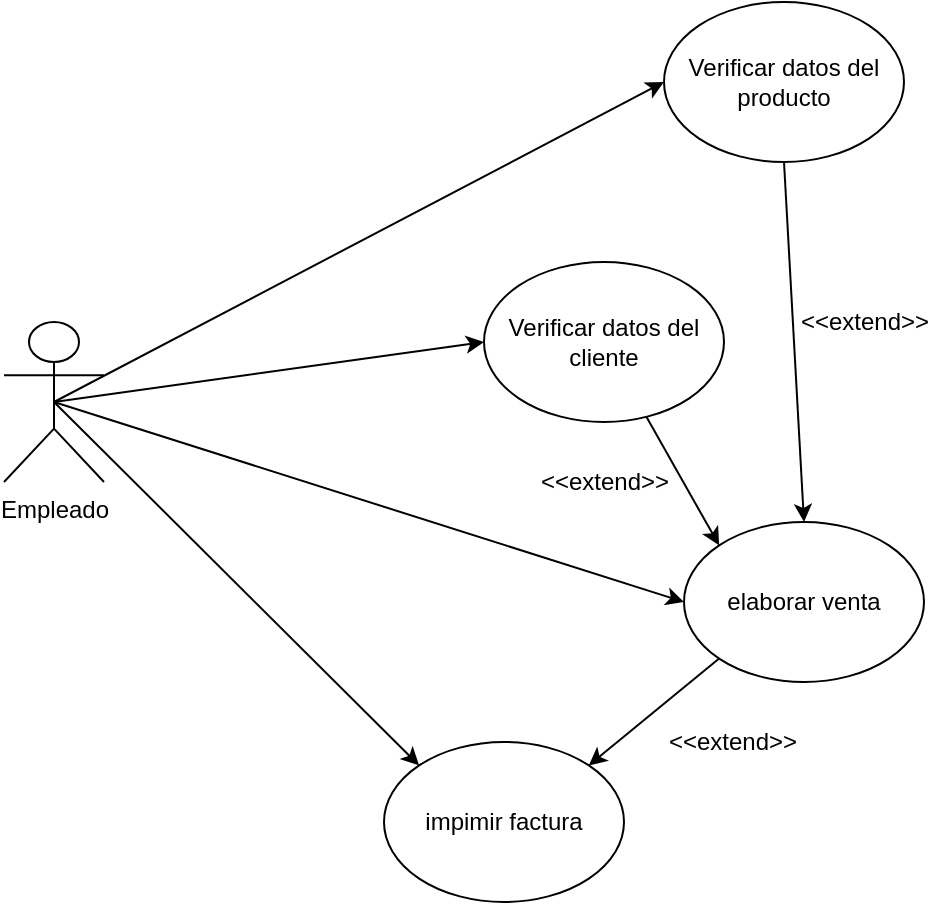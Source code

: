 <mxfile version="14.5.1" type="device"><diagram id="AI82rYW8dWoiGf7mTQj8" name="Página-1"><mxGraphModel dx="1021" dy="612" grid="1" gridSize="10" guides="1" tooltips="1" connect="1" arrows="1" fold="1" page="1" pageScale="1" pageWidth="827" pageHeight="1169" math="0" shadow="0"><root><mxCell id="0"/><mxCell id="1" parent="0"/><mxCell id="Pkuum8dSWUdXg2mVvwrp-1" value="Empleado" style="shape=umlActor;verticalLabelPosition=bottom;verticalAlign=top;html=1;outlineConnect=0;" vertex="1" parent="1"><mxGeometry x="90" y="330" width="50" height="80" as="geometry"/></mxCell><mxCell id="Pkuum8dSWUdXg2mVvwrp-2" value="Verificar datos del producto" style="ellipse;whiteSpace=wrap;html=1;" vertex="1" parent="1"><mxGeometry x="420" y="170" width="120" height="80" as="geometry"/></mxCell><mxCell id="Pkuum8dSWUdXg2mVvwrp-3" value="Verificar datos del cliente" style="ellipse;whiteSpace=wrap;html=1;" vertex="1" parent="1"><mxGeometry x="330" y="300" width="120" height="80" as="geometry"/></mxCell><mxCell id="Pkuum8dSWUdXg2mVvwrp-4" value="elaborar venta" style="ellipse;whiteSpace=wrap;html=1;" vertex="1" parent="1"><mxGeometry x="430" y="430" width="120" height="80" as="geometry"/></mxCell><mxCell id="Pkuum8dSWUdXg2mVvwrp-5" value="impimir factura" style="ellipse;whiteSpace=wrap;html=1;" vertex="1" parent="1"><mxGeometry x="280" y="540" width="120" height="80" as="geometry"/></mxCell><mxCell id="Pkuum8dSWUdXg2mVvwrp-6" value="" style="endArrow=classic;html=1;exitX=0.5;exitY=0.5;exitDx=0;exitDy=0;exitPerimeter=0;entryX=0;entryY=0.5;entryDx=0;entryDy=0;" edge="1" parent="1" source="Pkuum8dSWUdXg2mVvwrp-1" target="Pkuum8dSWUdXg2mVvwrp-4"><mxGeometry width="50" height="50" relative="1" as="geometry"><mxPoint x="390" y="500" as="sourcePoint"/><mxPoint x="440" y="450" as="targetPoint"/></mxGeometry></mxCell><mxCell id="Pkuum8dSWUdXg2mVvwrp-7" value="" style="endArrow=classic;html=1;exitX=0.5;exitY=0.5;exitDx=0;exitDy=0;exitPerimeter=0;entryX=0;entryY=0;entryDx=0;entryDy=0;" edge="1" parent="1" source="Pkuum8dSWUdXg2mVvwrp-1" target="Pkuum8dSWUdXg2mVvwrp-5"><mxGeometry width="50" height="50" relative="1" as="geometry"><mxPoint x="390" y="500" as="sourcePoint"/><mxPoint x="440" y="450" as="targetPoint"/></mxGeometry></mxCell><mxCell id="Pkuum8dSWUdXg2mVvwrp-8" value="" style="endArrow=classic;html=1;exitX=0.5;exitY=0.5;exitDx=0;exitDy=0;exitPerimeter=0;entryX=0;entryY=0.5;entryDx=0;entryDy=0;" edge="1" parent="1" source="Pkuum8dSWUdXg2mVvwrp-1" target="Pkuum8dSWUdXg2mVvwrp-3"><mxGeometry width="50" height="50" relative="1" as="geometry"><mxPoint x="390" y="500" as="sourcePoint"/><mxPoint x="440" y="450" as="targetPoint"/></mxGeometry></mxCell><mxCell id="Pkuum8dSWUdXg2mVvwrp-9" value="" style="endArrow=classic;html=1;exitX=0.5;exitY=0.5;exitDx=0;exitDy=0;exitPerimeter=0;entryX=0;entryY=0.5;entryDx=0;entryDy=0;" edge="1" parent="1" source="Pkuum8dSWUdXg2mVvwrp-1" target="Pkuum8dSWUdXg2mVvwrp-2"><mxGeometry width="50" height="50" relative="1" as="geometry"><mxPoint x="390" y="500" as="sourcePoint"/><mxPoint x="440" y="450" as="targetPoint"/></mxGeometry></mxCell><mxCell id="Pkuum8dSWUdXg2mVvwrp-10" value="" style="endArrow=classic;html=1;entryX=0;entryY=0;entryDx=0;entryDy=0;" edge="1" parent="1" source="Pkuum8dSWUdXg2mVvwrp-3" target="Pkuum8dSWUdXg2mVvwrp-4"><mxGeometry width="50" height="50" relative="1" as="geometry"><mxPoint x="380" y="410" as="sourcePoint"/><mxPoint x="440" y="350" as="targetPoint"/></mxGeometry></mxCell><mxCell id="Pkuum8dSWUdXg2mVvwrp-11" value="" style="endArrow=classic;html=1;exitX=0.5;exitY=1;exitDx=0;exitDy=0;entryX=0.5;entryY=0;entryDx=0;entryDy=0;" edge="1" parent="1" source="Pkuum8dSWUdXg2mVvwrp-2" target="Pkuum8dSWUdXg2mVvwrp-4"><mxGeometry width="50" height="50" relative="1" as="geometry"><mxPoint x="390" y="400" as="sourcePoint"/><mxPoint x="440" y="350" as="targetPoint"/></mxGeometry></mxCell><mxCell id="Pkuum8dSWUdXg2mVvwrp-12" value="" style="endArrow=classic;html=1;exitX=0;exitY=1;exitDx=0;exitDy=0;entryX=1;entryY=0;entryDx=0;entryDy=0;" edge="1" parent="1" source="Pkuum8dSWUdXg2mVvwrp-4" target="Pkuum8dSWUdXg2mVvwrp-5"><mxGeometry width="50" height="50" relative="1" as="geometry"><mxPoint x="390" y="400" as="sourcePoint"/><mxPoint x="390" y="530" as="targetPoint"/></mxGeometry></mxCell><mxCell id="Pkuum8dSWUdXg2mVvwrp-15" value="&amp;lt;&amp;lt;extend&amp;gt;&amp;gt;" style="text;html=1;align=center;verticalAlign=middle;resizable=0;points=[];autosize=1;" vertex="1" parent="1"><mxGeometry x="480" y="320" width="80" height="20" as="geometry"/></mxCell><mxCell id="Pkuum8dSWUdXg2mVvwrp-16" value="&amp;lt;&amp;lt;extend&amp;gt;&amp;gt;" style="text;html=1;align=center;verticalAlign=middle;resizable=0;points=[];autosize=1;" vertex="1" parent="1"><mxGeometry x="414" y="530" width="80" height="20" as="geometry"/></mxCell><mxCell id="Pkuum8dSWUdXg2mVvwrp-17" value="&amp;lt;&amp;lt;extend&amp;gt;&amp;gt;" style="text;html=1;align=center;verticalAlign=middle;resizable=0;points=[];autosize=1;" vertex="1" parent="1"><mxGeometry x="350" y="400" width="80" height="20" as="geometry"/></mxCell></root></mxGraphModel></diagram></mxfile>